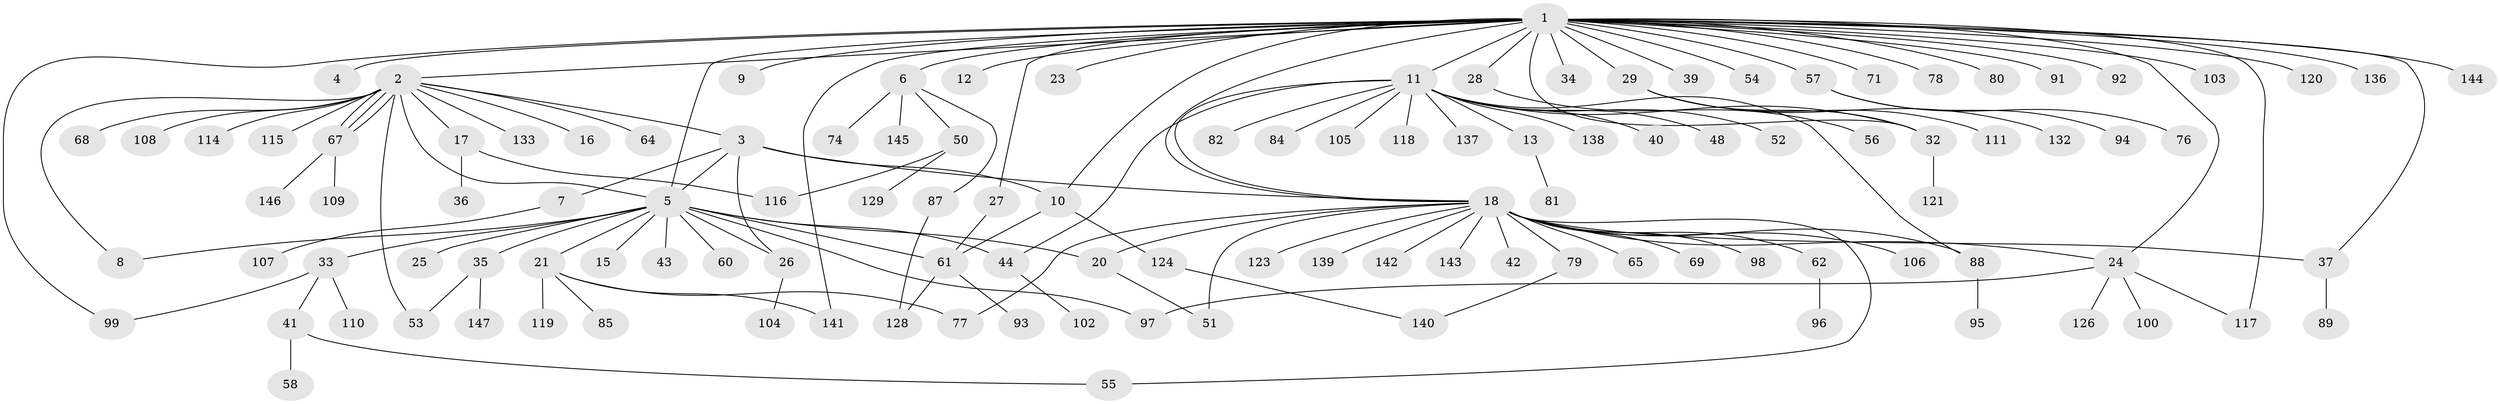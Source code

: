 // original degree distribution, {35: 0.006756756756756757, 15: 0.013513513513513514, 6: 0.013513513513513514, 1: 0.5405405405405406, 16: 0.006756756756756757, 2: 0.22972972972972974, 3: 0.07432432432432433, 11: 0.006756756756756757, 8: 0.006756756756756757, 5: 0.02027027027027027, 4: 0.08108108108108109}
// Generated by graph-tools (version 1.1) at 2025/11/02/27/25 16:11:16]
// undirected, 117 vertices, 145 edges
graph export_dot {
graph [start="1"]
  node [color=gray90,style=filled];
  1 [super="+130"];
  2 [super="+63"];
  3 [super="+46"];
  4;
  5 [super="+30"];
  6 [super="+19"];
  7;
  8 [super="+45"];
  9;
  10 [super="+70"];
  11 [super="+14"];
  12;
  13;
  15;
  16;
  17 [super="+22"];
  18 [super="+31"];
  20 [super="+59"];
  21 [super="+38"];
  23;
  24 [super="+75"];
  25;
  26 [super="+66"];
  27;
  28 [super="+83"];
  29;
  32 [super="+49"];
  33;
  34;
  35 [super="+134"];
  36;
  37 [super="+148"];
  39 [super="+131"];
  40;
  41 [super="+90"];
  42 [super="+127"];
  43;
  44 [super="+47"];
  48;
  50;
  51;
  52 [super="+101"];
  53;
  54;
  55 [super="+112"];
  56 [super="+113"];
  57 [super="+86"];
  58;
  60;
  61 [super="+72"];
  62;
  64;
  65;
  67 [super="+73"];
  68;
  69;
  71;
  74;
  76;
  77 [super="+125"];
  78;
  79;
  80;
  81;
  82;
  84;
  85;
  87;
  88 [super="+122"];
  89;
  91;
  92;
  93;
  94;
  95;
  96;
  97;
  98;
  99;
  100;
  102;
  103;
  104;
  105;
  106;
  107;
  108;
  109;
  110;
  111;
  114;
  115;
  116;
  117;
  118;
  119;
  120;
  121;
  123;
  124;
  126;
  128 [super="+135"];
  129;
  132;
  133;
  136;
  137;
  138;
  139;
  140;
  141;
  142;
  143;
  144;
  145;
  146;
  147;
  1 -- 2 [weight=2];
  1 -- 4;
  1 -- 5;
  1 -- 6;
  1 -- 9;
  1 -- 10 [weight=2];
  1 -- 11;
  1 -- 12;
  1 -- 18;
  1 -- 23;
  1 -- 24;
  1 -- 27;
  1 -- 28;
  1 -- 29;
  1 -- 32;
  1 -- 34;
  1 -- 39;
  1 -- 54;
  1 -- 57;
  1 -- 71;
  1 -- 78;
  1 -- 80;
  1 -- 91;
  1 -- 92;
  1 -- 99;
  1 -- 103;
  1 -- 117;
  1 -- 120;
  1 -- 136;
  1 -- 141;
  1 -- 144;
  1 -- 37;
  2 -- 3;
  2 -- 5;
  2 -- 8;
  2 -- 16;
  2 -- 17;
  2 -- 53;
  2 -- 67;
  2 -- 67;
  2 -- 67;
  2 -- 108;
  2 -- 114;
  2 -- 115;
  2 -- 133;
  2 -- 64;
  2 -- 68;
  3 -- 5;
  3 -- 7;
  3 -- 18;
  3 -- 26;
  3 -- 10;
  5 -- 8;
  5 -- 15;
  5 -- 21;
  5 -- 25;
  5 -- 26;
  5 -- 35;
  5 -- 43;
  5 -- 44;
  5 -- 60;
  5 -- 97;
  5 -- 33;
  5 -- 20;
  5 -- 61;
  6 -- 145;
  6 -- 50;
  6 -- 87;
  6 -- 74;
  7 -- 107;
  10 -- 61;
  10 -- 124;
  11 -- 13;
  11 -- 32;
  11 -- 40;
  11 -- 48;
  11 -- 88;
  11 -- 105;
  11 -- 137;
  11 -- 138;
  11 -- 82;
  11 -- 18;
  11 -- 52;
  11 -- 84;
  11 -- 118;
  11 -- 44;
  13 -- 81;
  17 -- 36;
  17 -- 116;
  18 -- 20;
  18 -- 24;
  18 -- 69;
  18 -- 106;
  18 -- 139;
  18 -- 142;
  18 -- 65;
  18 -- 98;
  18 -- 37;
  18 -- 42;
  18 -- 79;
  18 -- 143;
  18 -- 51;
  18 -- 88;
  18 -- 123;
  18 -- 62;
  18 -- 55;
  18 -- 77;
  20 -- 51;
  21 -- 85;
  21 -- 119;
  21 -- 141;
  21 -- 77;
  24 -- 126;
  24 -- 97;
  24 -- 100;
  24 -- 117;
  26 -- 104;
  27 -- 61;
  28 -- 56;
  29 -- 111;
  29 -- 132;
  29 -- 32;
  32 -- 121;
  33 -- 41;
  33 -- 99;
  33 -- 110;
  35 -- 53;
  35 -- 147;
  37 -- 89;
  41 -- 55;
  41 -- 58;
  44 -- 102;
  50 -- 116;
  50 -- 129;
  57 -- 76;
  57 -- 94;
  61 -- 93;
  61 -- 128;
  62 -- 96;
  67 -- 146;
  67 -- 109;
  79 -- 140;
  87 -- 128;
  88 -- 95;
  124 -- 140;
}

